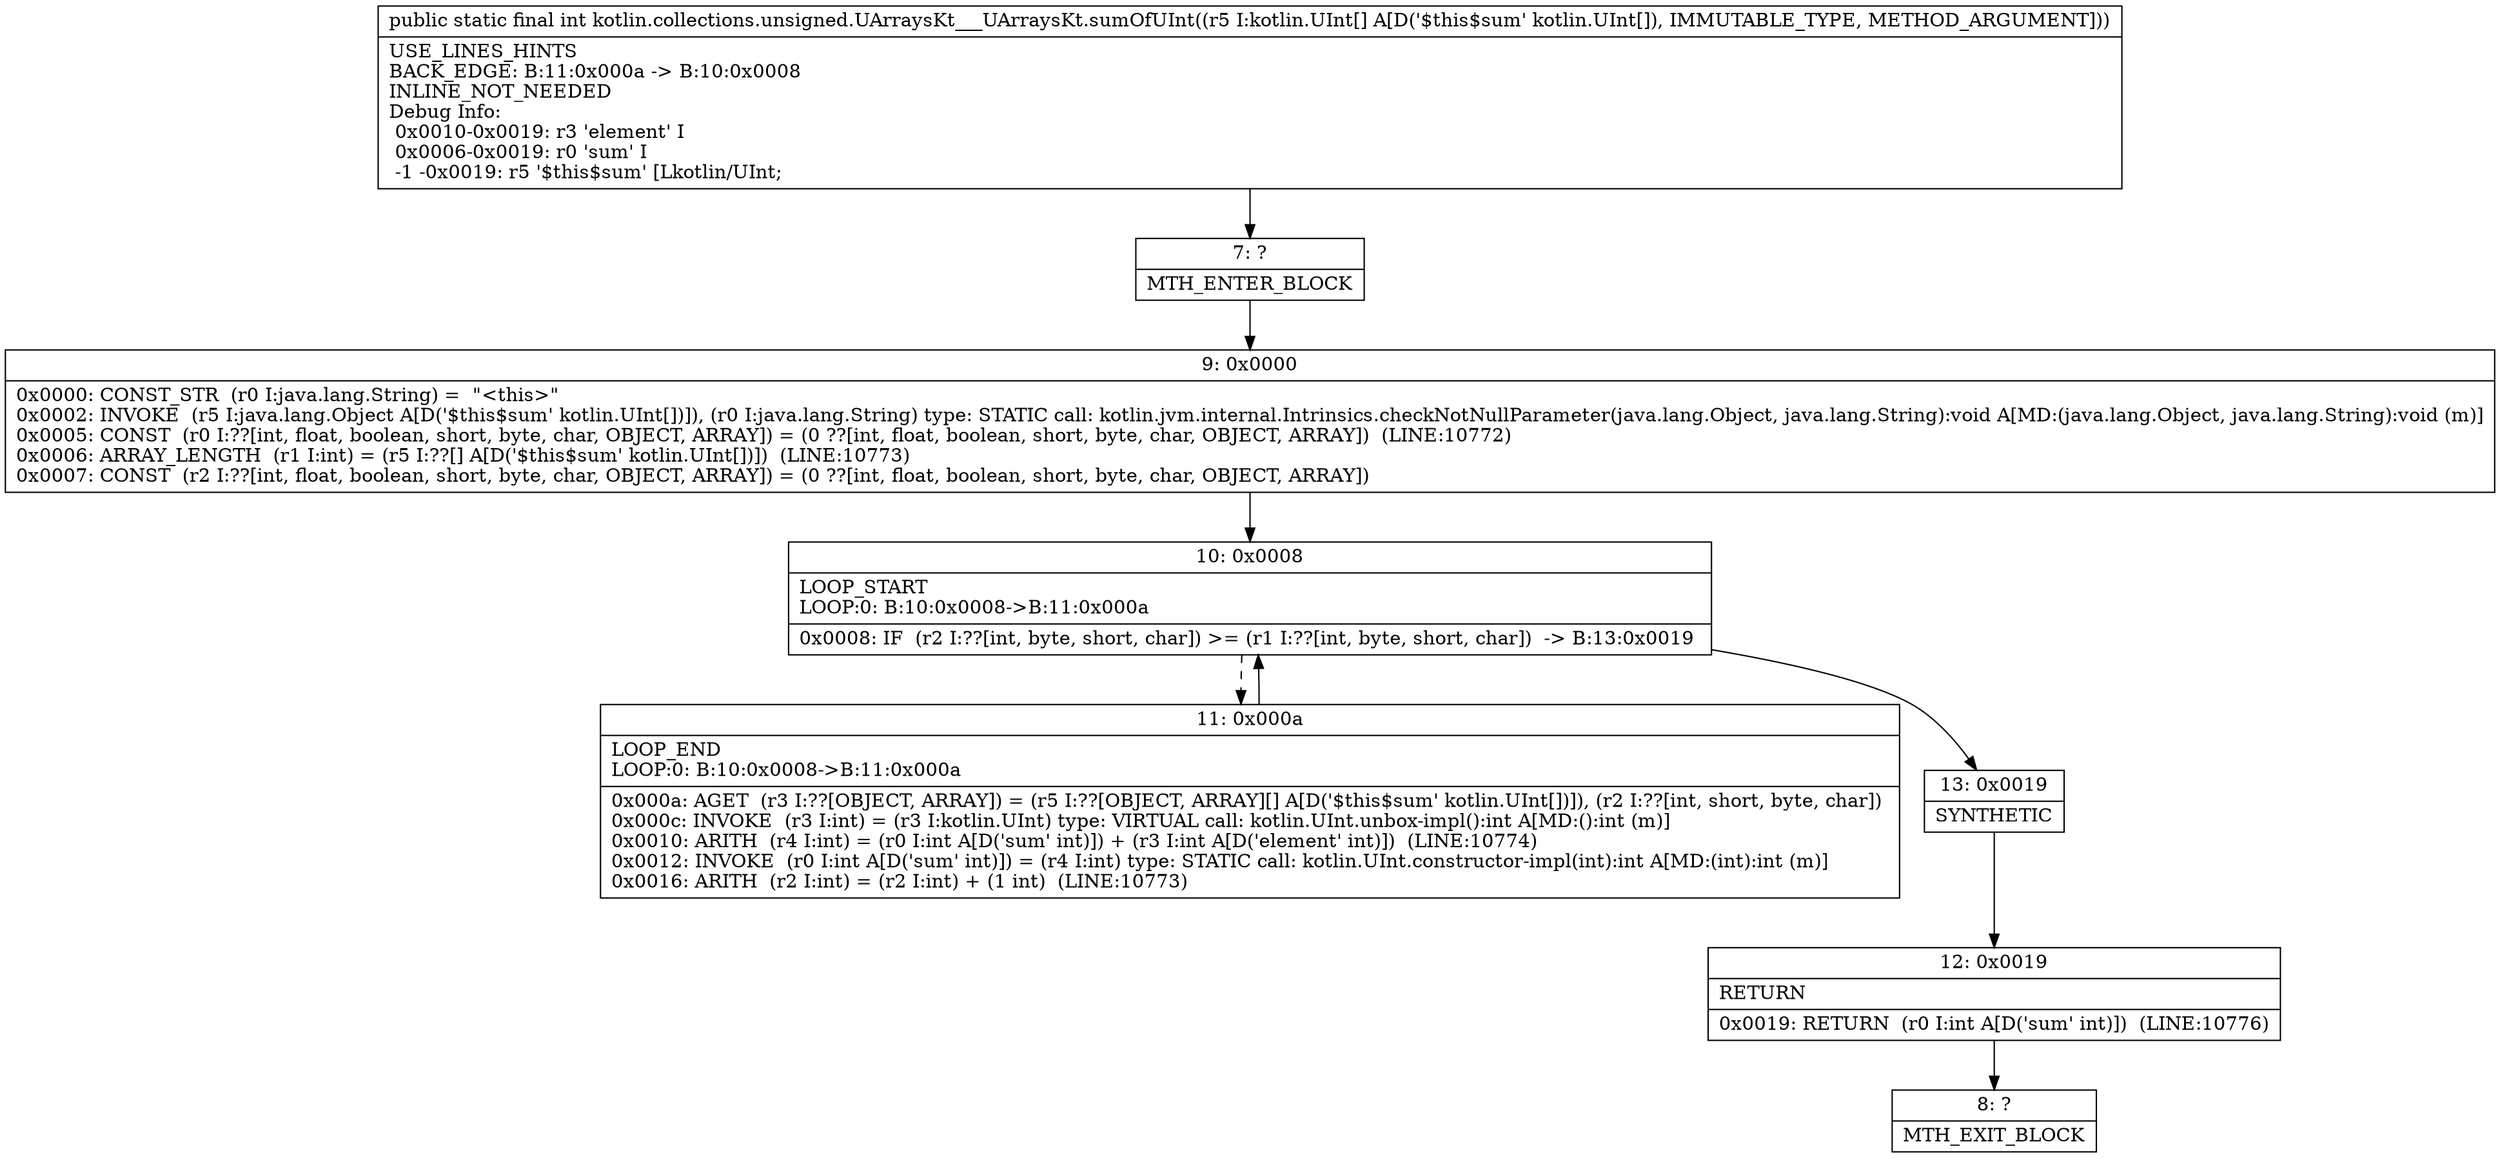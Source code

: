 digraph "CFG forkotlin.collections.unsigned.UArraysKt___UArraysKt.sumOfUInt([Lkotlin\/UInt;)I" {
Node_7 [shape=record,label="{7\:\ ?|MTH_ENTER_BLOCK\l}"];
Node_9 [shape=record,label="{9\:\ 0x0000|0x0000: CONST_STR  (r0 I:java.lang.String) =  \"\<this\>\" \l0x0002: INVOKE  (r5 I:java.lang.Object A[D('$this$sum' kotlin.UInt[])]), (r0 I:java.lang.String) type: STATIC call: kotlin.jvm.internal.Intrinsics.checkNotNullParameter(java.lang.Object, java.lang.String):void A[MD:(java.lang.Object, java.lang.String):void (m)]\l0x0005: CONST  (r0 I:??[int, float, boolean, short, byte, char, OBJECT, ARRAY]) = (0 ??[int, float, boolean, short, byte, char, OBJECT, ARRAY])  (LINE:10772)\l0x0006: ARRAY_LENGTH  (r1 I:int) = (r5 I:??[] A[D('$this$sum' kotlin.UInt[])])  (LINE:10773)\l0x0007: CONST  (r2 I:??[int, float, boolean, short, byte, char, OBJECT, ARRAY]) = (0 ??[int, float, boolean, short, byte, char, OBJECT, ARRAY]) \l}"];
Node_10 [shape=record,label="{10\:\ 0x0008|LOOP_START\lLOOP:0: B:10:0x0008\-\>B:11:0x000a\l|0x0008: IF  (r2 I:??[int, byte, short, char]) \>= (r1 I:??[int, byte, short, char])  \-\> B:13:0x0019 \l}"];
Node_11 [shape=record,label="{11\:\ 0x000a|LOOP_END\lLOOP:0: B:10:0x0008\-\>B:11:0x000a\l|0x000a: AGET  (r3 I:??[OBJECT, ARRAY]) = (r5 I:??[OBJECT, ARRAY][] A[D('$this$sum' kotlin.UInt[])]), (r2 I:??[int, short, byte, char]) \l0x000c: INVOKE  (r3 I:int) = (r3 I:kotlin.UInt) type: VIRTUAL call: kotlin.UInt.unbox\-impl():int A[MD:():int (m)]\l0x0010: ARITH  (r4 I:int) = (r0 I:int A[D('sum' int)]) + (r3 I:int A[D('element' int)])  (LINE:10774)\l0x0012: INVOKE  (r0 I:int A[D('sum' int)]) = (r4 I:int) type: STATIC call: kotlin.UInt.constructor\-impl(int):int A[MD:(int):int (m)]\l0x0016: ARITH  (r2 I:int) = (r2 I:int) + (1 int)  (LINE:10773)\l}"];
Node_13 [shape=record,label="{13\:\ 0x0019|SYNTHETIC\l}"];
Node_12 [shape=record,label="{12\:\ 0x0019|RETURN\l|0x0019: RETURN  (r0 I:int A[D('sum' int)])  (LINE:10776)\l}"];
Node_8 [shape=record,label="{8\:\ ?|MTH_EXIT_BLOCK\l}"];
MethodNode[shape=record,label="{public static final int kotlin.collections.unsigned.UArraysKt___UArraysKt.sumOfUInt((r5 I:kotlin.UInt[] A[D('$this$sum' kotlin.UInt[]), IMMUTABLE_TYPE, METHOD_ARGUMENT]))  | USE_LINES_HINTS\lBACK_EDGE: B:11:0x000a \-\> B:10:0x0008\lINLINE_NOT_NEEDED\lDebug Info:\l  0x0010\-0x0019: r3 'element' I\l  0x0006\-0x0019: r0 'sum' I\l  \-1 \-0x0019: r5 '$this$sum' [Lkotlin\/UInt;\l}"];
MethodNode -> Node_7;Node_7 -> Node_9;
Node_9 -> Node_10;
Node_10 -> Node_11[style=dashed];
Node_10 -> Node_13;
Node_11 -> Node_10;
Node_13 -> Node_12;
Node_12 -> Node_8;
}

